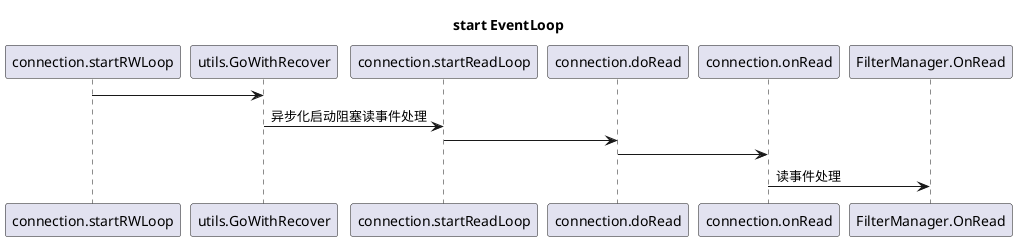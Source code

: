 @startuml
title: start EventLoop

connection.startRWLoop -> utils.GoWithRecover:
utils.GoWithRecover -> connection.startReadLoop: 异步化启动阻塞读事件处理
connection.startReadLoop -> connection.doRead: 
connection.doRead -> connection.onRead:
connection.onRead -> FilterManager.OnRead: 读事件处理

@enduml
